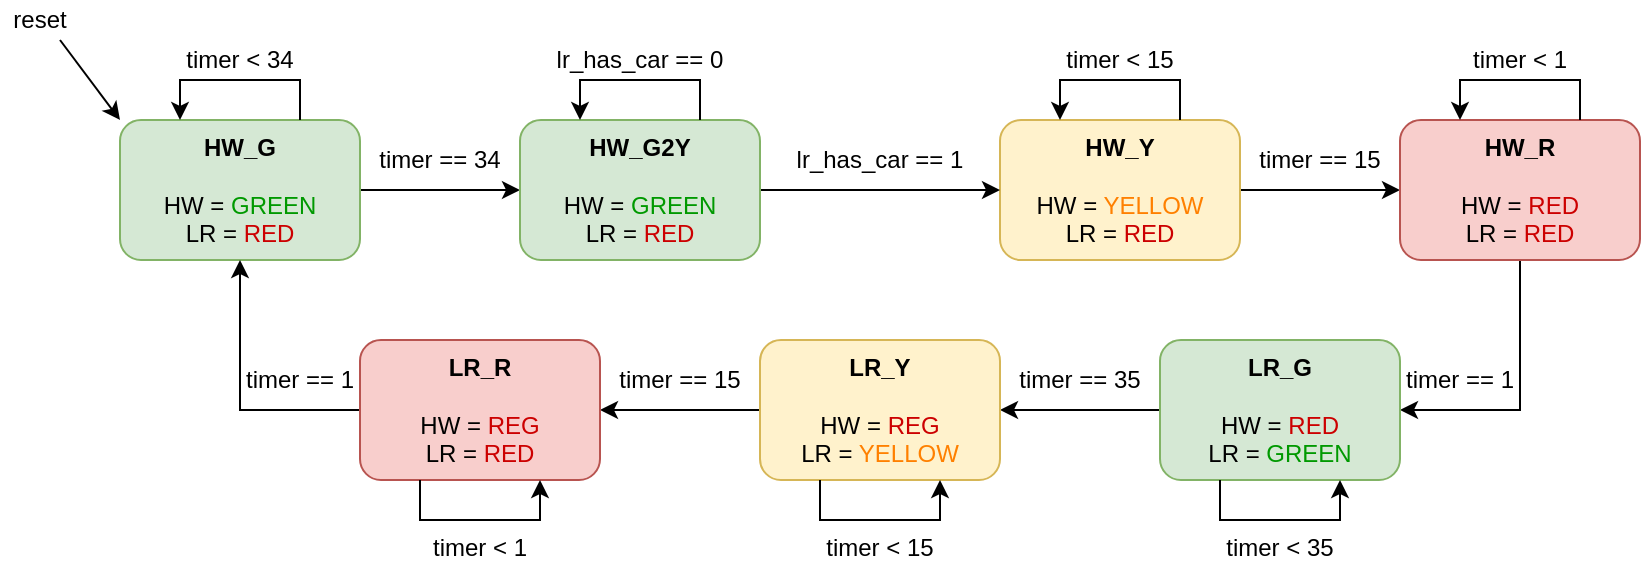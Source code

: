 <mxfile version="13.9.5" type="device"><diagram id="egynxsnCdZPHavz6SliH" name="Page-1"><mxGraphModel dx="946" dy="609" grid="1" gridSize="10" guides="1" tooltips="1" connect="1" arrows="1" fold="1" page="1" pageScale="1" pageWidth="1169" pageHeight="827" math="0" shadow="0"><root><mxCell id="0"/><mxCell id="1" parent="0"/><mxCell id="fGEXmbgoRGqwVZ8BjDUu-9" style="edgeStyle=orthogonalEdgeStyle;rounded=0;orthogonalLoop=1;jettySize=auto;html=1;exitX=1;exitY=0.5;exitDx=0;exitDy=0;entryX=0;entryY=0.5;entryDx=0;entryDy=0;" parent="1" source="fGEXmbgoRGqwVZ8BjDUu-1" target="fGEXmbgoRGqwVZ8BjDUu-3" edge="1"><mxGeometry relative="1" as="geometry"/></mxCell><mxCell id="cwzGG3APgZsVnTMssfFl-12" style="rounded=0;orthogonalLoop=1;jettySize=auto;html=1;exitX=0;exitY=0;exitDx=0;exitDy=0;entryX=0;entryY=0;entryDx=0;entryDy=0;" parent="1" target="fGEXmbgoRGqwVZ8BjDUu-1" edge="1"><mxGeometry relative="1" as="geometry"><mxPoint x="90" y="170" as="sourcePoint"/></mxGeometry></mxCell><mxCell id="fGEXmbgoRGqwVZ8BjDUu-1" value="&lt;b&gt;HW_G&lt;br&gt;&lt;/b&gt;&lt;br&gt;HW = &lt;font color=&quot;#009900&quot;&gt;GREEN&lt;/font&gt;&lt;br&gt;LR = &lt;font color=&quot;#cc0000&quot;&gt;RED&lt;/font&gt;" style="rounded=1;whiteSpace=wrap;html=1;fillColor=#d5e8d4;strokeColor=#82b366;" parent="1" vertex="1"><mxGeometry x="120" y="210" width="120" height="70" as="geometry"/></mxCell><mxCell id="fGEXmbgoRGqwVZ8BjDUu-13" style="edgeStyle=orthogonalEdgeStyle;rounded=0;orthogonalLoop=1;jettySize=auto;html=1;exitX=1;exitY=0.5;exitDx=0;exitDy=0;entryX=0;entryY=0.5;entryDx=0;entryDy=0;" parent="1" source="fGEXmbgoRGqwVZ8BjDUu-2" target="fGEXmbgoRGqwVZ8BjDUu-4" edge="1"><mxGeometry relative="1" as="geometry"/></mxCell><mxCell id="fGEXmbgoRGqwVZ8BjDUu-2" value="&lt;b&gt;HW_Y&lt;br&gt;&lt;/b&gt;&lt;br&gt;HW = &lt;font color=&quot;#ff8000&quot;&gt;YELLOW&lt;/font&gt;&lt;br&gt;LR = &lt;font color=&quot;#cc0000&quot;&gt;RED&lt;/font&gt;" style="rounded=1;whiteSpace=wrap;html=1;fillColor=#fff2cc;strokeColor=#d6b656;" parent="1" vertex="1"><mxGeometry x="560" y="210" width="120" height="70" as="geometry"/></mxCell><mxCell id="fGEXmbgoRGqwVZ8BjDUu-11" style="edgeStyle=orthogonalEdgeStyle;rounded=0;orthogonalLoop=1;jettySize=auto;html=1;exitX=1;exitY=0.5;exitDx=0;exitDy=0;entryX=0;entryY=0.5;entryDx=0;entryDy=0;" parent="1" source="fGEXmbgoRGqwVZ8BjDUu-3" target="fGEXmbgoRGqwVZ8BjDUu-2" edge="1"><mxGeometry relative="1" as="geometry"/></mxCell><mxCell id="fGEXmbgoRGqwVZ8BjDUu-3" value="&lt;b&gt;HW_G2Y&lt;br&gt;&lt;/b&gt;&lt;br&gt;HW = &lt;font color=&quot;#009900&quot;&gt;GREEN&lt;/font&gt;&lt;br&gt;LR = &lt;font color=&quot;#cc0000&quot;&gt;RED&lt;/font&gt;" style="rounded=1;whiteSpace=wrap;html=1;fillColor=#d5e8d4;strokeColor=#82b366;" parent="1" vertex="1"><mxGeometry x="320" y="210" width="120" height="70" as="geometry"/></mxCell><mxCell id="fGEXmbgoRGqwVZ8BjDUu-16" style="edgeStyle=orthogonalEdgeStyle;rounded=0;orthogonalLoop=1;jettySize=auto;html=1;exitX=0.5;exitY=1;exitDx=0;exitDy=0;entryX=1;entryY=0.5;entryDx=0;entryDy=0;" parent="1" source="fGEXmbgoRGqwVZ8BjDUu-4" target="fGEXmbgoRGqwVZ8BjDUu-5" edge="1"><mxGeometry relative="1" as="geometry"/></mxCell><mxCell id="fGEXmbgoRGqwVZ8BjDUu-4" value="&lt;b&gt;HW_R&lt;br&gt;&lt;/b&gt;&lt;br&gt;HW = &lt;font color=&quot;#cc0000&quot;&gt;RED&lt;/font&gt;&lt;br&gt;LR = &lt;font color=&quot;#cc0000&quot;&gt;RED&lt;/font&gt;" style="rounded=1;whiteSpace=wrap;html=1;fillColor=#f8cecc;strokeColor=#b85450;" parent="1" vertex="1"><mxGeometry x="760" y="210" width="120" height="70" as="geometry"/></mxCell><mxCell id="fGEXmbgoRGqwVZ8BjDUu-18" style="edgeStyle=orthogonalEdgeStyle;rounded=0;orthogonalLoop=1;jettySize=auto;html=1;exitX=0;exitY=0.5;exitDx=0;exitDy=0;entryX=1;entryY=0.5;entryDx=0;entryDy=0;" parent="1" source="fGEXmbgoRGqwVZ8BjDUu-5" target="fGEXmbgoRGqwVZ8BjDUu-6" edge="1"><mxGeometry relative="1" as="geometry"/></mxCell><mxCell id="fGEXmbgoRGqwVZ8BjDUu-5" value="&lt;b&gt;LR_G&lt;br&gt;&lt;/b&gt;&lt;br&gt;HW = &lt;font color=&quot;#cc0000&quot;&gt;RED&lt;/font&gt;&lt;br&gt;LR = &lt;font color=&quot;#009900&quot;&gt;GREEN&lt;/font&gt;" style="rounded=1;whiteSpace=wrap;html=1;fillColor=#d5e8d4;strokeColor=#82b366;" parent="1" vertex="1"><mxGeometry x="640" y="320" width="120" height="70" as="geometry"/></mxCell><mxCell id="fGEXmbgoRGqwVZ8BjDUu-20" style="edgeStyle=orthogonalEdgeStyle;rounded=0;orthogonalLoop=1;jettySize=auto;html=1;exitX=0;exitY=0.5;exitDx=0;exitDy=0;entryX=1;entryY=0.5;entryDx=0;entryDy=0;" parent="1" source="fGEXmbgoRGqwVZ8BjDUu-6" target="fGEXmbgoRGqwVZ8BjDUu-7" edge="1"><mxGeometry relative="1" as="geometry"/></mxCell><mxCell id="fGEXmbgoRGqwVZ8BjDUu-6" value="&lt;b&gt;LR_Y&lt;br&gt;&lt;/b&gt;&lt;br&gt;HW = &lt;font color=&quot;#cc0000&quot;&gt;REG&lt;/font&gt;&lt;br&gt;LR = &lt;font color=&quot;#ff8000&quot;&gt;YELLOW&lt;/font&gt;" style="rounded=1;whiteSpace=wrap;html=1;fillColor=#fff2cc;strokeColor=#d6b656;" parent="1" vertex="1"><mxGeometry x="440" y="320" width="120" height="70" as="geometry"/></mxCell><mxCell id="fGEXmbgoRGqwVZ8BjDUu-22" style="edgeStyle=orthogonalEdgeStyle;rounded=0;orthogonalLoop=1;jettySize=auto;html=1;exitX=0;exitY=0.5;exitDx=0;exitDy=0;entryX=0.5;entryY=1;entryDx=0;entryDy=0;" parent="1" source="fGEXmbgoRGqwVZ8BjDUu-7" target="fGEXmbgoRGqwVZ8BjDUu-1" edge="1"><mxGeometry relative="1" as="geometry"/></mxCell><mxCell id="fGEXmbgoRGqwVZ8BjDUu-7" value="&lt;b&gt;LR_R&lt;br&gt;&lt;/b&gt;&lt;br&gt;HW = &lt;font color=&quot;#cc0000&quot;&gt;REG&lt;/font&gt;&lt;br&gt;LR = &lt;font color=&quot;#cc0000&quot;&gt;RED&lt;/font&gt;" style="rounded=1;whiteSpace=wrap;html=1;fillColor=#f8cecc;strokeColor=#b85450;" parent="1" vertex="1"><mxGeometry x="240" y="320" width="120" height="70" as="geometry"/></mxCell><mxCell id="fGEXmbgoRGqwVZ8BjDUu-10" value="timer == 34" style="text;html=1;strokeColor=none;fillColor=none;align=center;verticalAlign=middle;whiteSpace=wrap;rounded=0;" parent="1" vertex="1"><mxGeometry x="230" y="220" width="100" height="20" as="geometry"/></mxCell><mxCell id="fGEXmbgoRGqwVZ8BjDUu-12" value="lr_has_car == 1" style="text;html=1;strokeColor=none;fillColor=none;align=center;verticalAlign=middle;whiteSpace=wrap;rounded=0;" parent="1" vertex="1"><mxGeometry x="450" y="220" width="100" height="20" as="geometry"/></mxCell><mxCell id="fGEXmbgoRGqwVZ8BjDUu-15" value="timer == 15" style="text;html=1;strokeColor=none;fillColor=none;align=center;verticalAlign=middle;whiteSpace=wrap;rounded=0;" parent="1" vertex="1"><mxGeometry x="670" y="220" width="100" height="20" as="geometry"/></mxCell><mxCell id="fGEXmbgoRGqwVZ8BjDUu-17" value="timer == 1" style="text;html=1;strokeColor=none;fillColor=none;align=center;verticalAlign=middle;whiteSpace=wrap;rounded=0;" parent="1" vertex="1"><mxGeometry x="740" y="330" width="100" height="20" as="geometry"/></mxCell><mxCell id="fGEXmbgoRGqwVZ8BjDUu-19" value="timer == 35" style="text;html=1;strokeColor=none;fillColor=none;align=center;verticalAlign=middle;whiteSpace=wrap;rounded=0;" parent="1" vertex="1"><mxGeometry x="550" y="330" width="100" height="20" as="geometry"/></mxCell><mxCell id="fGEXmbgoRGqwVZ8BjDUu-21" value="timer == 15" style="text;html=1;strokeColor=none;fillColor=none;align=center;verticalAlign=middle;whiteSpace=wrap;rounded=0;" parent="1" vertex="1"><mxGeometry x="350" y="330" width="100" height="20" as="geometry"/></mxCell><mxCell id="fGEXmbgoRGqwVZ8BjDUu-23" value="timer == 1" style="text;html=1;strokeColor=none;fillColor=none;align=center;verticalAlign=middle;whiteSpace=wrap;rounded=0;" parent="1" vertex="1"><mxGeometry x="160" y="330" width="100" height="20" as="geometry"/></mxCell><mxCell id="fGEXmbgoRGqwVZ8BjDUu-24" style="edgeStyle=orthogonalEdgeStyle;rounded=0;orthogonalLoop=1;jettySize=auto;html=1;exitX=0.75;exitY=0;exitDx=0;exitDy=0;entryX=0.25;entryY=0;entryDx=0;entryDy=0;" parent="1" source="fGEXmbgoRGqwVZ8BjDUu-1" target="fGEXmbgoRGqwVZ8BjDUu-1" edge="1"><mxGeometry relative="1" as="geometry"><Array as="points"><mxPoint x="210" y="190"/><mxPoint x="150" y="190"/></Array></mxGeometry></mxCell><mxCell id="fGEXmbgoRGqwVZ8BjDUu-25" value="timer &amp;lt; 34" style="text;html=1;strokeColor=none;fillColor=none;align=center;verticalAlign=middle;whiteSpace=wrap;rounded=0;" parent="1" vertex="1"><mxGeometry x="130" y="170" width="100" height="20" as="geometry"/></mxCell><mxCell id="fGEXmbgoRGqwVZ8BjDUu-26" style="edgeStyle=orthogonalEdgeStyle;rounded=0;orthogonalLoop=1;jettySize=auto;html=1;exitX=0.75;exitY=0;exitDx=0;exitDy=0;entryX=0.25;entryY=0;entryDx=0;entryDy=0;" parent="1" source="fGEXmbgoRGqwVZ8BjDUu-3" target="fGEXmbgoRGqwVZ8BjDUu-3" edge="1"><mxGeometry relative="1" as="geometry"><Array as="points"><mxPoint x="410" y="190"/><mxPoint x="350" y="190"/></Array></mxGeometry></mxCell><mxCell id="fGEXmbgoRGqwVZ8BjDUu-27" value="lr_has_car == 0" style="text;html=1;strokeColor=none;fillColor=none;align=center;verticalAlign=middle;whiteSpace=wrap;rounded=0;" parent="1" vertex="1"><mxGeometry x="330" y="170" width="100" height="20" as="geometry"/></mxCell><mxCell id="fGEXmbgoRGqwVZ8BjDUu-28" style="edgeStyle=orthogonalEdgeStyle;rounded=0;orthogonalLoop=1;jettySize=auto;html=1;exitX=0.75;exitY=0;exitDx=0;exitDy=0;entryX=0.25;entryY=0;entryDx=0;entryDy=0;" parent="1" source="fGEXmbgoRGqwVZ8BjDUu-2" target="fGEXmbgoRGqwVZ8BjDUu-2" edge="1"><mxGeometry relative="1" as="geometry"><Array as="points"><mxPoint x="650" y="190"/><mxPoint x="590" y="190"/></Array></mxGeometry></mxCell><mxCell id="fGEXmbgoRGqwVZ8BjDUu-29" value="timer &amp;lt; 15" style="text;html=1;strokeColor=none;fillColor=none;align=center;verticalAlign=middle;whiteSpace=wrap;rounded=0;" parent="1" vertex="1"><mxGeometry x="570" y="170" width="100" height="20" as="geometry"/></mxCell><mxCell id="fGEXmbgoRGqwVZ8BjDUu-30" style="edgeStyle=orthogonalEdgeStyle;rounded=0;orthogonalLoop=1;jettySize=auto;html=1;exitX=0.25;exitY=1;exitDx=0;exitDy=0;entryX=0.75;entryY=1;entryDx=0;entryDy=0;" parent="1" source="fGEXmbgoRGqwVZ8BjDUu-5" target="fGEXmbgoRGqwVZ8BjDUu-5" edge="1"><mxGeometry relative="1" as="geometry"/></mxCell><mxCell id="fGEXmbgoRGqwVZ8BjDUu-31" value="timer &amp;lt; 35" style="text;html=1;strokeColor=none;fillColor=none;align=center;verticalAlign=middle;whiteSpace=wrap;rounded=0;" parent="1" vertex="1"><mxGeometry x="650" y="414" width="100" height="20" as="geometry"/></mxCell><mxCell id="fGEXmbgoRGqwVZ8BjDUu-32" style="edgeStyle=orthogonalEdgeStyle;rounded=0;orthogonalLoop=1;jettySize=auto;html=1;exitX=0.25;exitY=1;exitDx=0;exitDy=0;entryX=0.75;entryY=1;entryDx=0;entryDy=0;" parent="1" source="fGEXmbgoRGqwVZ8BjDUu-6" target="fGEXmbgoRGqwVZ8BjDUu-6" edge="1"><mxGeometry relative="1" as="geometry"/></mxCell><mxCell id="fGEXmbgoRGqwVZ8BjDUu-33" value="timer &amp;lt; 15" style="text;html=1;strokeColor=none;fillColor=none;align=center;verticalAlign=middle;whiteSpace=wrap;rounded=0;" parent="1" vertex="1"><mxGeometry x="450" y="414" width="100" height="20" as="geometry"/></mxCell><mxCell id="cwzGG3APgZsVnTMssfFl-13" value="reset" style="text;html=1;strokeColor=none;fillColor=none;align=center;verticalAlign=middle;whiteSpace=wrap;rounded=0;" parent="1" vertex="1"><mxGeometry x="60" y="150" width="40" height="20" as="geometry"/></mxCell><mxCell id="ln2g-uorZGwFaczkfUTo-1" style="edgeStyle=orthogonalEdgeStyle;rounded=0;orthogonalLoop=1;jettySize=auto;html=1;exitX=0.75;exitY=0;exitDx=0;exitDy=0;entryX=0.25;entryY=0;entryDx=0;entryDy=0;" edge="1" parent="1" source="fGEXmbgoRGqwVZ8BjDUu-4" target="fGEXmbgoRGqwVZ8BjDUu-4"><mxGeometry relative="1" as="geometry"><Array as="points"><mxPoint x="850" y="190"/><mxPoint x="790" y="190"/></Array></mxGeometry></mxCell><mxCell id="ln2g-uorZGwFaczkfUTo-2" value="timer &amp;lt; 1" style="text;html=1;strokeColor=none;fillColor=none;align=center;verticalAlign=middle;whiteSpace=wrap;rounded=0;" vertex="1" parent="1"><mxGeometry x="770" y="170" width="100" height="20" as="geometry"/></mxCell><mxCell id="ln2g-uorZGwFaczkfUTo-3" style="edgeStyle=orthogonalEdgeStyle;rounded=0;orthogonalLoop=1;jettySize=auto;html=1;exitX=0.25;exitY=1;exitDx=0;exitDy=0;entryX=0.75;entryY=1;entryDx=0;entryDy=0;" edge="1" parent="1" source="fGEXmbgoRGqwVZ8BjDUu-7" target="fGEXmbgoRGqwVZ8BjDUu-7"><mxGeometry relative="1" as="geometry"/></mxCell><mxCell id="ln2g-uorZGwFaczkfUTo-4" value="timer &amp;lt; 1" style="text;html=1;strokeColor=none;fillColor=none;align=center;verticalAlign=middle;whiteSpace=wrap;rounded=0;" vertex="1" parent="1"><mxGeometry x="250" y="414" width="100" height="20" as="geometry"/></mxCell></root></mxGraphModel></diagram></mxfile>